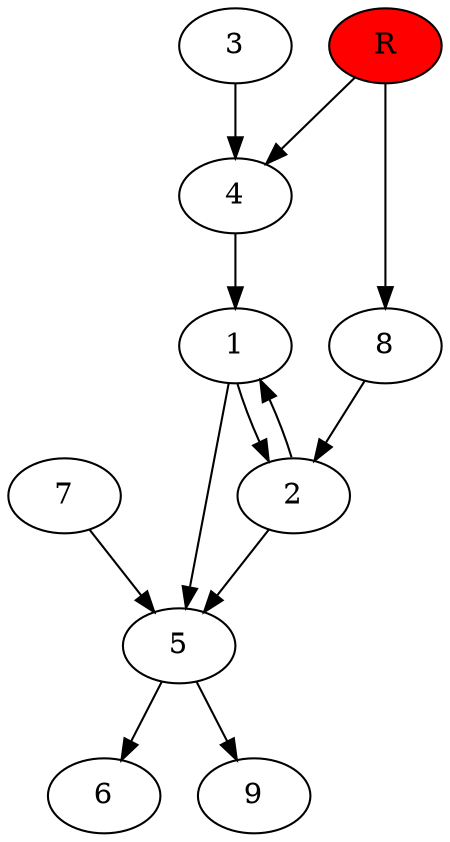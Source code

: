 digraph prb28563 {
	1
	2
	3
	4
	5
	6
	7
	8
	R [fillcolor="#ff0000" style=filled]
	1 -> 2
	1 -> 5
	2 -> 1
	2 -> 5
	3 -> 4
	4 -> 1
	5 -> 6
	5 -> 9
	7 -> 5
	8 -> 2
	R -> 4
	R -> 8
}
